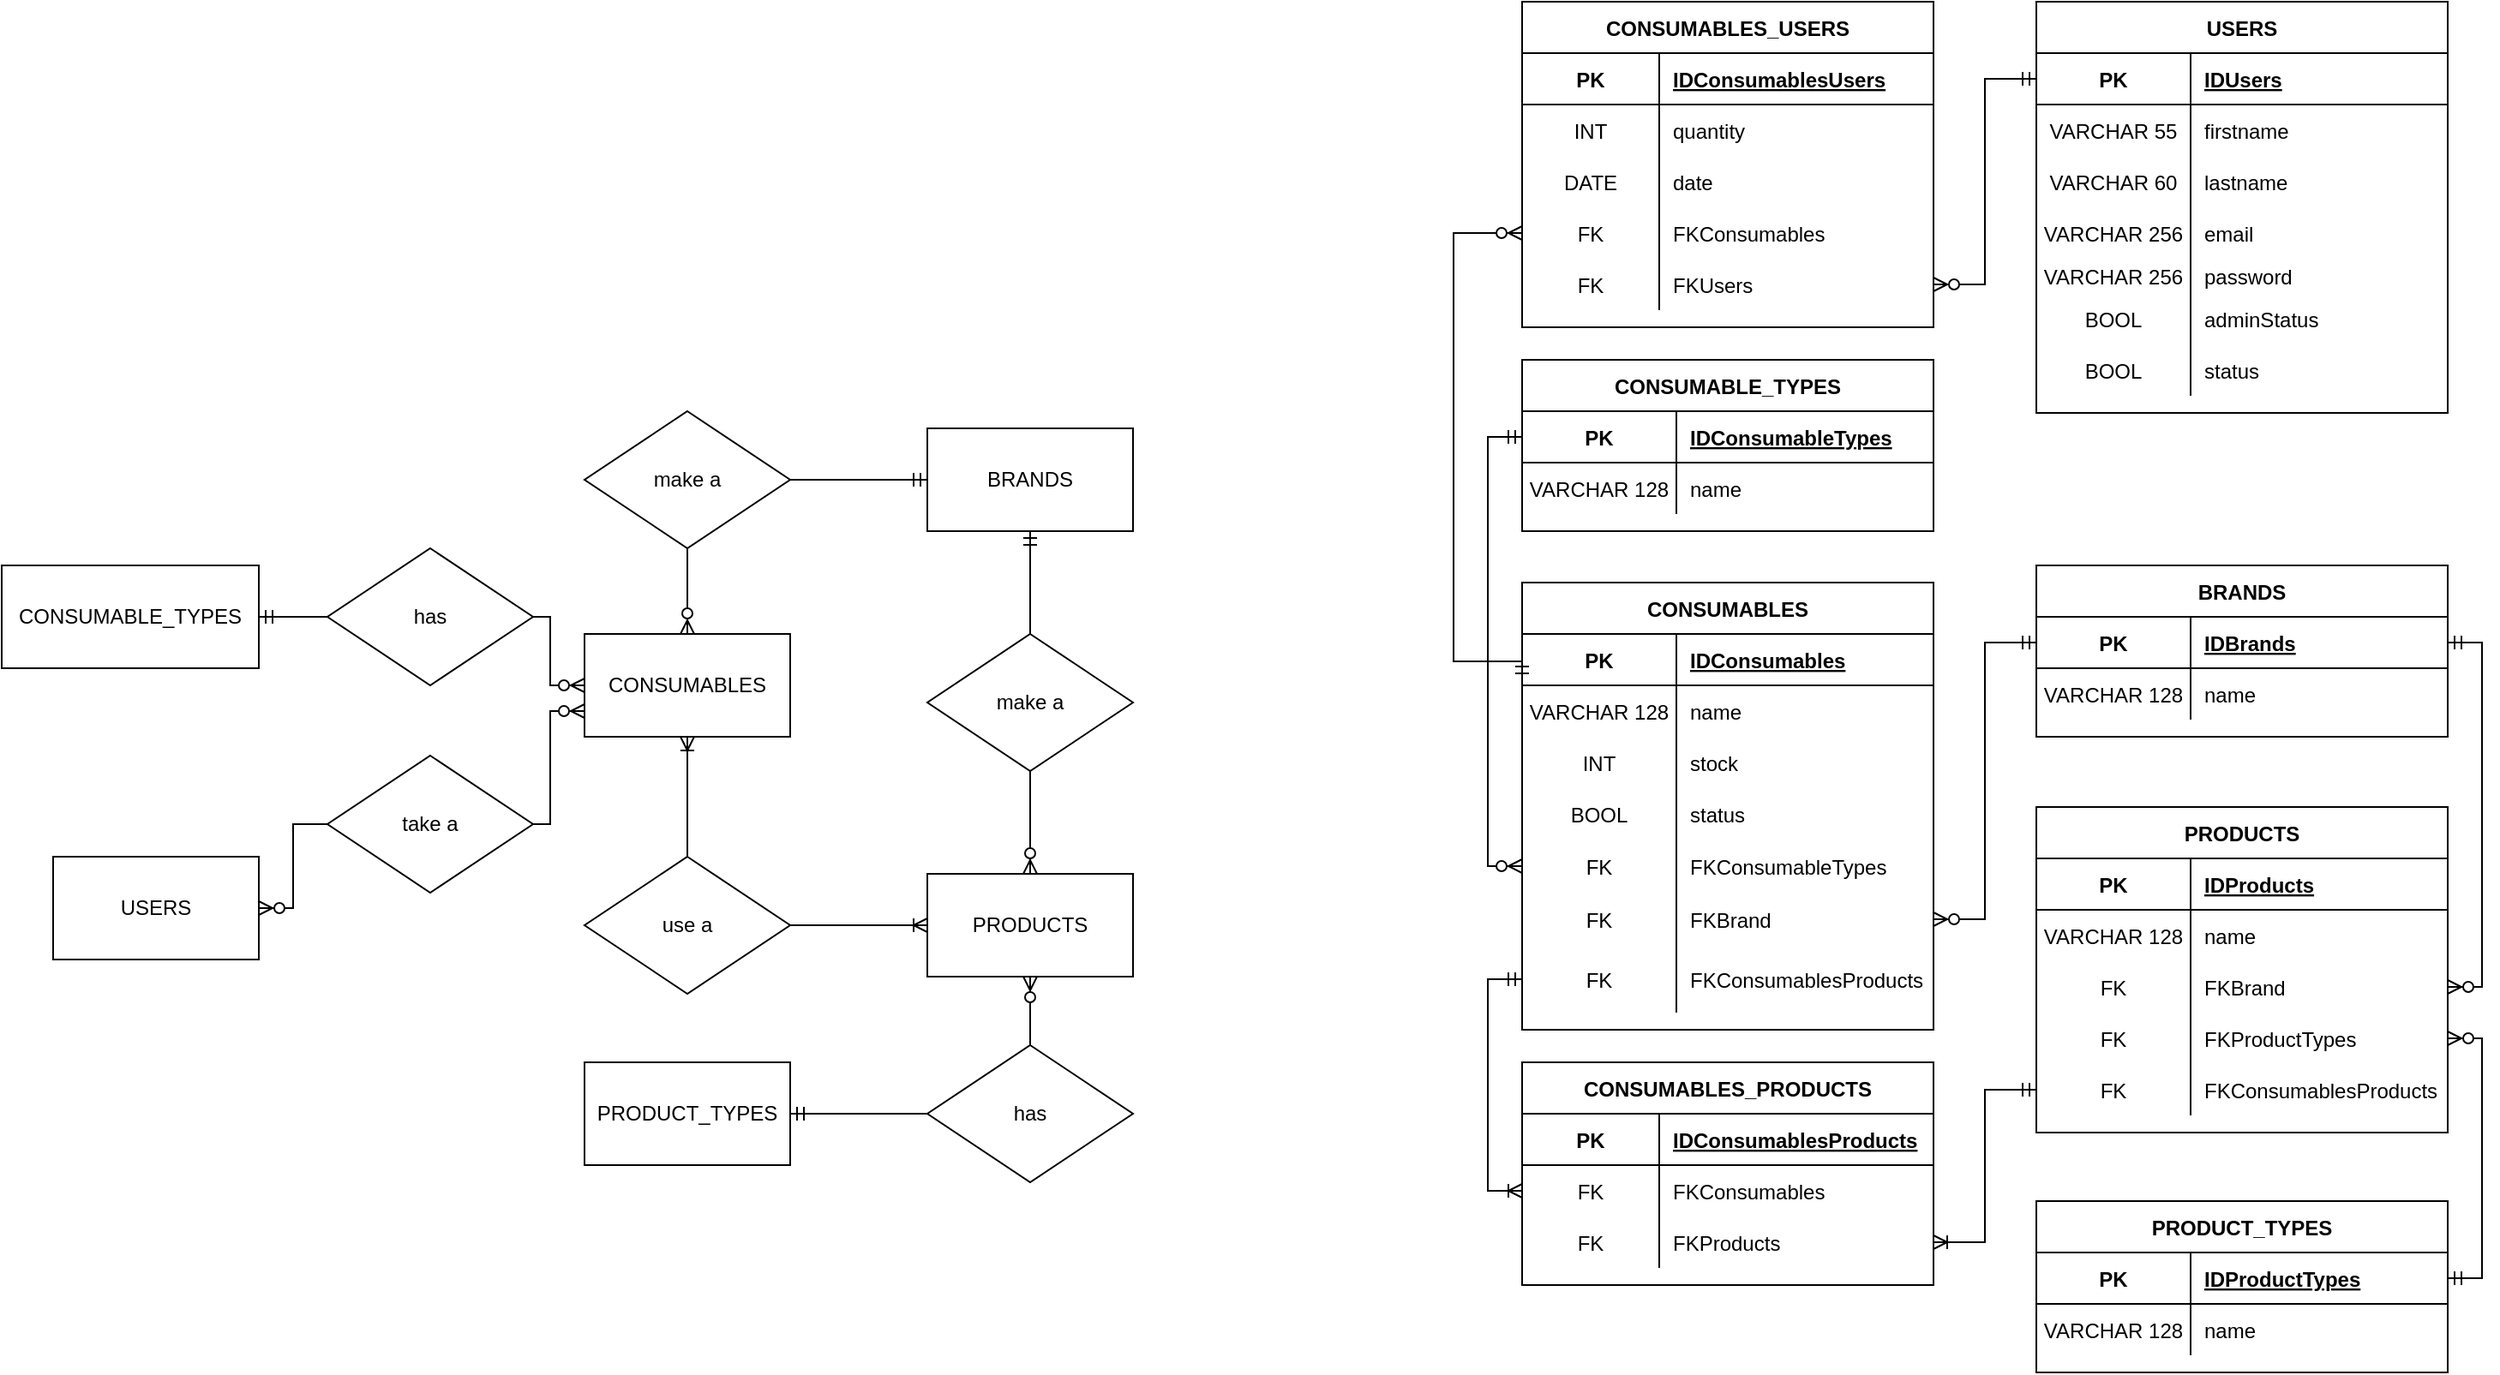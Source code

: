 <mxfile version="14.6.11"><diagram id="XI9zKNxXKHBLEwicPlAi" name="Page-1"><mxGraphModel dx="1422" dy="798" grid="1" gridSize="10" guides="1" tooltips="1" connect="1" arrows="1" fold="1" page="1" pageScale="1" pageWidth="827" pageHeight="1169" math="0" shadow="0"><root><mxCell id="0"/><mxCell id="1" parent="0"/><mxCell id="usEcQkN_uVX23WU6FetJ-2" style="edgeStyle=orthogonalEdgeStyle;rounded=0;orthogonalLoop=1;jettySize=auto;html=1;exitX=1;exitY=0.5;exitDx=0;exitDy=0;entryX=0;entryY=0.5;entryDx=0;entryDy=0;endArrow=none;endFill=0;startArrow=ERzeroToMany;startFill=1;" parent="1" source="Cq86EHnbmgTyQIxnOq8t-6" target="usEcQkN_uVX23WU6FetJ-1" edge="1"><mxGeometry relative="1" as="geometry"/></mxCell><mxCell id="Cq86EHnbmgTyQIxnOq8t-6" value="USERS" style="rounded=0;whiteSpace=wrap;html=1;" parent="1" vertex="1"><mxGeometry x="113" y="619" width="120" height="60" as="geometry"/></mxCell><mxCell id="Cq86EHnbmgTyQIxnOq8t-12" style="edgeStyle=orthogonalEdgeStyle;rounded=0;orthogonalLoop=1;jettySize=auto;html=1;exitX=0.5;exitY=1;exitDx=0;exitDy=0;entryX=0.5;entryY=0;entryDx=0;entryDy=0;endArrow=ERzeroToMany;endFill=1;startArrow=none;startFill=0;" parent="1" source="Cq86EHnbmgTyQIxnOq8t-7" target="Cq86EHnbmgTyQIxnOq8t-10" edge="1"><mxGeometry relative="1" as="geometry"/></mxCell><mxCell id="Cq86EHnbmgTyQIxnOq8t-7" value="make a" style="rhombus;whiteSpace=wrap;html=1;" parent="1" vertex="1"><mxGeometry x="623" y="489" width="120" height="80" as="geometry"/></mxCell><mxCell id="Cq86EHnbmgTyQIxnOq8t-17" style="edgeStyle=orthogonalEdgeStyle;rounded=0;orthogonalLoop=1;jettySize=auto;html=1;exitX=0.5;exitY=1;exitDx=0;exitDy=0;entryX=0.5;entryY=0;entryDx=0;entryDy=0;endArrow=none;endFill=0;startArrow=ERoneToMany;startFill=0;" parent="1" source="Cq86EHnbmgTyQIxnOq8t-8" target="Cq86EHnbmgTyQIxnOq8t-16" edge="1"><mxGeometry relative="1" as="geometry"/></mxCell><mxCell id="Cq86EHnbmgTyQIxnOq8t-75" style="edgeStyle=orthogonalEdgeStyle;rounded=0;orthogonalLoop=1;jettySize=auto;html=1;exitX=0;exitY=0.5;exitDx=0;exitDy=0;entryX=1;entryY=0.5;entryDx=0;entryDy=0;startArrow=ERzeroToMany;startFill=1;endArrow=none;endFill=0;" parent="1" source="Cq86EHnbmgTyQIxnOq8t-8" target="Cq86EHnbmgTyQIxnOq8t-74" edge="1"><mxGeometry relative="1" as="geometry"/></mxCell><mxCell id="Cq86EHnbmgTyQIxnOq8t-8" value="CONSUMABLES" style="rounded=0;whiteSpace=wrap;html=1;" parent="1" vertex="1"><mxGeometry x="423" y="489" width="120" height="60" as="geometry"/></mxCell><mxCell id="Cq86EHnbmgTyQIxnOq8t-11" style="edgeStyle=orthogonalEdgeStyle;rounded=0;orthogonalLoop=1;jettySize=auto;html=1;exitX=0.5;exitY=1;exitDx=0;exitDy=0;entryX=0.5;entryY=0;entryDx=0;entryDy=0;endArrow=none;endFill=0;startArrow=ERmandOne;startFill=0;" parent="1" source="Cq86EHnbmgTyQIxnOq8t-9" target="Cq86EHnbmgTyQIxnOq8t-7" edge="1"><mxGeometry relative="1" as="geometry"/></mxCell><mxCell id="Cq86EHnbmgTyQIxnOq8t-14" style="edgeStyle=orthogonalEdgeStyle;rounded=0;orthogonalLoop=1;jettySize=auto;html=1;exitX=0;exitY=0.5;exitDx=0;exitDy=0;entryX=1;entryY=0.5;entryDx=0;entryDy=0;endArrow=none;endFill=0;startArrow=ERmandOne;startFill=0;" parent="1" source="Cq86EHnbmgTyQIxnOq8t-9" target="Cq86EHnbmgTyQIxnOq8t-13" edge="1"><mxGeometry relative="1" as="geometry"/></mxCell><mxCell id="Cq86EHnbmgTyQIxnOq8t-9" value="BRANDS" style="rounded=0;whiteSpace=wrap;html=1;" parent="1" vertex="1"><mxGeometry x="623" y="369" width="120" height="60" as="geometry"/></mxCell><mxCell id="Cq86EHnbmgTyQIxnOq8t-80" style="edgeStyle=orthogonalEdgeStyle;rounded=0;orthogonalLoop=1;jettySize=auto;html=1;exitX=0.5;exitY=1;exitDx=0;exitDy=0;entryX=0.5;entryY=0;entryDx=0;entryDy=0;startArrow=ERzeroToMany;startFill=1;endArrow=none;endFill=0;" parent="1" source="Cq86EHnbmgTyQIxnOq8t-10" target="Cq86EHnbmgTyQIxnOq8t-78" edge="1"><mxGeometry relative="1" as="geometry"/></mxCell><mxCell id="Cq86EHnbmgTyQIxnOq8t-10" value="PRODUCTS" style="rounded=0;whiteSpace=wrap;html=1;" parent="1" vertex="1"><mxGeometry x="623" y="629" width="120" height="60" as="geometry"/></mxCell><mxCell id="Cq86EHnbmgTyQIxnOq8t-15" style="edgeStyle=orthogonalEdgeStyle;rounded=0;orthogonalLoop=1;jettySize=auto;html=1;exitX=0.5;exitY=1;exitDx=0;exitDy=0;entryX=0.5;entryY=0;entryDx=0;entryDy=0;endArrow=ERzeroToMany;endFill=1;startArrow=none;startFill=0;" parent="1" source="Cq86EHnbmgTyQIxnOq8t-13" target="Cq86EHnbmgTyQIxnOq8t-8" edge="1"><mxGeometry relative="1" as="geometry"/></mxCell><mxCell id="Cq86EHnbmgTyQIxnOq8t-13" value="make a" style="rhombus;whiteSpace=wrap;html=1;" parent="1" vertex="1"><mxGeometry x="423" y="359" width="120" height="80" as="geometry"/></mxCell><mxCell id="Cq86EHnbmgTyQIxnOq8t-18" style="edgeStyle=orthogonalEdgeStyle;rounded=0;orthogonalLoop=1;jettySize=auto;html=1;exitX=1;exitY=0.5;exitDx=0;exitDy=0;entryX=0;entryY=0.5;entryDx=0;entryDy=0;startArrow=none;startFill=0;endArrow=ERoneToMany;endFill=0;" parent="1" source="Cq86EHnbmgTyQIxnOq8t-16" target="Cq86EHnbmgTyQIxnOq8t-10" edge="1"><mxGeometry relative="1" as="geometry"/></mxCell><mxCell id="Cq86EHnbmgTyQIxnOq8t-16" value="use a" style="rhombus;whiteSpace=wrap;html=1;" parent="1" vertex="1"><mxGeometry x="423" y="619" width="120" height="80" as="geometry"/></mxCell><mxCell id="Cq86EHnbmgTyQIxnOq8t-19" value="USERS" style="shape=table;startSize=30;container=1;collapsible=1;childLayout=tableLayout;fixedRows=1;rowLines=0;fontStyle=1;align=center;resizeLast=1;" parent="1" vertex="1"><mxGeometry x="1270" y="120" width="240" height="240.0" as="geometry"><mxRectangle x="970" y="120" width="70" height="30" as="alternateBounds"/></mxGeometry></mxCell><mxCell id="Cq86EHnbmgTyQIxnOq8t-20" value="" style="shape=partialRectangle;collapsible=0;dropTarget=0;pointerEvents=0;fillColor=none;top=0;left=0;bottom=1;right=0;points=[[0,0.5],[1,0.5]];portConstraint=eastwest;" parent="Cq86EHnbmgTyQIxnOq8t-19" vertex="1"><mxGeometry y="30" width="240" height="30" as="geometry"/></mxCell><mxCell id="Cq86EHnbmgTyQIxnOq8t-21" value="PK" style="shape=partialRectangle;connectable=0;fillColor=none;top=0;left=0;bottom=0;right=0;fontStyle=1;overflow=hidden;" parent="Cq86EHnbmgTyQIxnOq8t-20" vertex="1"><mxGeometry width="90" height="30" as="geometry"/></mxCell><mxCell id="Cq86EHnbmgTyQIxnOq8t-22" value="IDUsers" style="shape=partialRectangle;connectable=0;fillColor=none;top=0;left=0;bottom=0;right=0;align=left;spacingLeft=6;fontStyle=5;overflow=hidden;" parent="Cq86EHnbmgTyQIxnOq8t-20" vertex="1"><mxGeometry x="90" width="150" height="30" as="geometry"/></mxCell><mxCell id="Cq86EHnbmgTyQIxnOq8t-23" value="" style="shape=partialRectangle;collapsible=0;dropTarget=0;pointerEvents=0;fillColor=none;top=0;left=0;bottom=0;right=0;points=[[0,0.5],[1,0.5]];portConstraint=eastwest;" parent="Cq86EHnbmgTyQIxnOq8t-19" vertex="1"><mxGeometry y="60" width="240" height="30" as="geometry"/></mxCell><mxCell id="Cq86EHnbmgTyQIxnOq8t-24" value="VARCHAR 55" style="shape=partialRectangle;connectable=0;fillColor=none;top=0;left=0;bottom=0;right=0;editable=1;overflow=hidden;" parent="Cq86EHnbmgTyQIxnOq8t-23" vertex="1"><mxGeometry width="90" height="30" as="geometry"/></mxCell><mxCell id="Cq86EHnbmgTyQIxnOq8t-25" value="firstname" style="shape=partialRectangle;connectable=0;fillColor=none;top=0;left=0;bottom=0;right=0;align=left;spacingLeft=6;overflow=hidden;" parent="Cq86EHnbmgTyQIxnOq8t-23" vertex="1"><mxGeometry x="90" width="150" height="30" as="geometry"/></mxCell><mxCell id="Cq86EHnbmgTyQIxnOq8t-26" value="" style="shape=partialRectangle;collapsible=0;dropTarget=0;pointerEvents=0;fillColor=none;top=0;left=0;bottom=0;right=0;points=[[0,0.5],[1,0.5]];portConstraint=eastwest;" parent="Cq86EHnbmgTyQIxnOq8t-19" vertex="1"><mxGeometry y="90" width="240" height="30" as="geometry"/></mxCell><mxCell id="Cq86EHnbmgTyQIxnOq8t-27" value="VARCHAR 60" style="shape=partialRectangle;connectable=0;fillColor=none;top=0;left=0;bottom=0;right=0;editable=1;overflow=hidden;" parent="Cq86EHnbmgTyQIxnOq8t-26" vertex="1"><mxGeometry width="90" height="30" as="geometry"/></mxCell><mxCell id="Cq86EHnbmgTyQIxnOq8t-28" value="lastname" style="shape=partialRectangle;connectable=0;fillColor=none;top=0;left=0;bottom=0;right=0;align=left;spacingLeft=6;overflow=hidden;" parent="Cq86EHnbmgTyQIxnOq8t-26" vertex="1"><mxGeometry x="90" width="150" height="30" as="geometry"/></mxCell><mxCell id="Cq86EHnbmgTyQIxnOq8t-29" value="" style="shape=partialRectangle;collapsible=0;dropTarget=0;pointerEvents=0;fillColor=none;top=0;left=0;bottom=0;right=0;points=[[0,0.5],[1,0.5]];portConstraint=eastwest;" parent="Cq86EHnbmgTyQIxnOq8t-19" vertex="1"><mxGeometry y="120" width="240" height="30" as="geometry"/></mxCell><mxCell id="Cq86EHnbmgTyQIxnOq8t-30" value="VARCHAR 256" style="shape=partialRectangle;connectable=0;fillColor=none;top=0;left=0;bottom=0;right=0;editable=1;overflow=hidden;" parent="Cq86EHnbmgTyQIxnOq8t-29" vertex="1"><mxGeometry width="90" height="30" as="geometry"/></mxCell><mxCell id="Cq86EHnbmgTyQIxnOq8t-31" value="email" style="shape=partialRectangle;connectable=0;fillColor=none;top=0;left=0;bottom=0;right=0;align=left;spacingLeft=6;overflow=hidden;" parent="Cq86EHnbmgTyQIxnOq8t-29" vertex="1"><mxGeometry x="90" width="150" height="30" as="geometry"/></mxCell><mxCell id="Cq86EHnbmgTyQIxnOq8t-42" style="shape=partialRectangle;collapsible=0;dropTarget=0;pointerEvents=0;fillColor=none;top=0;left=0;bottom=0;right=0;points=[[0,0.5],[1,0.5]];portConstraint=eastwest;" parent="Cq86EHnbmgTyQIxnOq8t-19" vertex="1"><mxGeometry y="150" width="240" height="20" as="geometry"/></mxCell><mxCell id="Cq86EHnbmgTyQIxnOq8t-43" value="VARCHAR 256" style="shape=partialRectangle;connectable=0;fillColor=none;top=0;left=0;bottom=0;right=0;editable=1;overflow=hidden;" parent="Cq86EHnbmgTyQIxnOq8t-42" vertex="1"><mxGeometry width="90" height="20" as="geometry"/></mxCell><mxCell id="Cq86EHnbmgTyQIxnOq8t-44" value="password" style="shape=partialRectangle;connectable=0;fillColor=none;top=0;left=0;bottom=0;right=0;align=left;spacingLeft=6;overflow=hidden;" parent="Cq86EHnbmgTyQIxnOq8t-42" vertex="1"><mxGeometry x="90" width="150" height="20" as="geometry"/></mxCell><mxCell id="Cq86EHnbmgTyQIxnOq8t-48" style="shape=partialRectangle;collapsible=0;dropTarget=0;pointerEvents=0;fillColor=none;top=0;left=0;bottom=0;right=0;points=[[0,0.5],[1,0.5]];portConstraint=eastwest;" parent="Cq86EHnbmgTyQIxnOq8t-19" vertex="1"><mxGeometry y="170" width="240" height="30" as="geometry"/></mxCell><mxCell id="Cq86EHnbmgTyQIxnOq8t-49" value="BOOL" style="shape=partialRectangle;connectable=0;fillColor=none;top=0;left=0;bottom=0;right=0;editable=1;overflow=hidden;" parent="Cq86EHnbmgTyQIxnOq8t-48" vertex="1"><mxGeometry width="90" height="30" as="geometry"/></mxCell><mxCell id="Cq86EHnbmgTyQIxnOq8t-50" value="adminStatus" style="shape=partialRectangle;connectable=0;fillColor=none;top=0;left=0;bottom=0;right=0;align=left;spacingLeft=6;overflow=hidden;" parent="Cq86EHnbmgTyQIxnOq8t-48" vertex="1"><mxGeometry x="90" width="150" height="30" as="geometry"/></mxCell><mxCell id="Cq86EHnbmgTyQIxnOq8t-45" style="shape=partialRectangle;collapsible=0;dropTarget=0;pointerEvents=0;fillColor=none;top=0;left=0;bottom=0;right=0;points=[[0,0.5],[1,0.5]];portConstraint=eastwest;" parent="Cq86EHnbmgTyQIxnOq8t-19" vertex="1"><mxGeometry y="200" width="240" height="30" as="geometry"/></mxCell><mxCell id="Cq86EHnbmgTyQIxnOq8t-46" value="BOOL" style="shape=partialRectangle;connectable=0;fillColor=none;top=0;left=0;bottom=0;right=0;editable=1;overflow=hidden;" parent="Cq86EHnbmgTyQIxnOq8t-45" vertex="1"><mxGeometry width="90" height="30" as="geometry"/></mxCell><mxCell id="Cq86EHnbmgTyQIxnOq8t-47" value="status" style="shape=partialRectangle;connectable=0;fillColor=none;top=0;left=0;bottom=0;right=0;align=left;spacingLeft=6;overflow=hidden;" parent="Cq86EHnbmgTyQIxnOq8t-45" vertex="1"><mxGeometry x="90" width="150" height="30" as="geometry"/></mxCell><mxCell id="Cq86EHnbmgTyQIxnOq8t-51" value="CONSUMABLES" style="shape=table;startSize=30;container=1;collapsible=1;childLayout=tableLayout;fixedRows=1;rowLines=0;fontStyle=1;align=center;resizeLast=1;" parent="1" vertex="1"><mxGeometry x="970" y="459" width="240" height="261" as="geometry"><mxRectangle x="970" y="120" width="70" height="30" as="alternateBounds"/></mxGeometry></mxCell><mxCell id="Cq86EHnbmgTyQIxnOq8t-52" value="" style="shape=partialRectangle;collapsible=0;dropTarget=0;pointerEvents=0;fillColor=none;top=0;left=0;bottom=1;right=0;points=[[0,0.5],[1,0.5]];portConstraint=eastwest;" parent="Cq86EHnbmgTyQIxnOq8t-51" vertex="1"><mxGeometry y="30" width="240" height="30" as="geometry"/></mxCell><mxCell id="Cq86EHnbmgTyQIxnOq8t-53" value="PK" style="shape=partialRectangle;connectable=0;fillColor=none;top=0;left=0;bottom=0;right=0;fontStyle=1;overflow=hidden;" parent="Cq86EHnbmgTyQIxnOq8t-52" vertex="1"><mxGeometry width="90" height="30" as="geometry"/></mxCell><mxCell id="Cq86EHnbmgTyQIxnOq8t-54" value="IDConsumables" style="shape=partialRectangle;connectable=0;fillColor=none;top=0;left=0;bottom=0;right=0;align=left;spacingLeft=6;fontStyle=5;overflow=hidden;" parent="Cq86EHnbmgTyQIxnOq8t-52" vertex="1"><mxGeometry x="90" width="150" height="30" as="geometry"/></mxCell><mxCell id="Cq86EHnbmgTyQIxnOq8t-55" value="" style="shape=partialRectangle;collapsible=0;dropTarget=0;pointerEvents=0;fillColor=none;top=0;left=0;bottom=0;right=0;points=[[0,0.5],[1,0.5]];portConstraint=eastwest;" parent="Cq86EHnbmgTyQIxnOq8t-51" vertex="1"><mxGeometry y="60" width="240" height="30" as="geometry"/></mxCell><mxCell id="Cq86EHnbmgTyQIxnOq8t-56" value="VARCHAR 128" style="shape=partialRectangle;connectable=0;fillColor=none;top=0;left=0;bottom=0;right=0;editable=1;overflow=hidden;" parent="Cq86EHnbmgTyQIxnOq8t-55" vertex="1"><mxGeometry width="90" height="30" as="geometry"/></mxCell><mxCell id="Cq86EHnbmgTyQIxnOq8t-57" value="name" style="shape=partialRectangle;connectable=0;fillColor=none;top=0;left=0;bottom=0;right=0;align=left;spacingLeft=6;overflow=hidden;" parent="Cq86EHnbmgTyQIxnOq8t-55" vertex="1"><mxGeometry x="90" width="150" height="30" as="geometry"/></mxCell><mxCell id="Cq86EHnbmgTyQIxnOq8t-58" value="" style="shape=partialRectangle;collapsible=0;dropTarget=0;pointerEvents=0;fillColor=none;top=0;left=0;bottom=0;right=0;points=[[0,0.5],[1,0.5]];portConstraint=eastwest;" parent="Cq86EHnbmgTyQIxnOq8t-51" vertex="1"><mxGeometry y="90" width="240" height="30" as="geometry"/></mxCell><mxCell id="Cq86EHnbmgTyQIxnOq8t-59" value="INT" style="shape=partialRectangle;connectable=0;fillColor=none;top=0;left=0;bottom=0;right=0;editable=1;overflow=hidden;" parent="Cq86EHnbmgTyQIxnOq8t-58" vertex="1"><mxGeometry width="90" height="30" as="geometry"/></mxCell><mxCell id="Cq86EHnbmgTyQIxnOq8t-60" value="stock" style="shape=partialRectangle;connectable=0;fillColor=none;top=0;left=0;bottom=0;right=0;align=left;spacingLeft=6;overflow=hidden;" parent="Cq86EHnbmgTyQIxnOq8t-58" vertex="1"><mxGeometry x="90" width="150" height="30" as="geometry"/></mxCell><mxCell id="usEcQkN_uVX23WU6FetJ-28" style="shape=partialRectangle;collapsible=0;dropTarget=0;pointerEvents=0;fillColor=none;top=0;left=0;bottom=0;right=0;points=[[0,0.5],[1,0.5]];portConstraint=eastwest;" parent="Cq86EHnbmgTyQIxnOq8t-51" vertex="1"><mxGeometry y="120" width="240" height="30" as="geometry"/></mxCell><mxCell id="usEcQkN_uVX23WU6FetJ-29" value="BOOL" style="shape=partialRectangle;connectable=0;fillColor=none;top=0;left=0;bottom=0;right=0;editable=1;overflow=hidden;" parent="usEcQkN_uVX23WU6FetJ-28" vertex="1"><mxGeometry width="90" height="30" as="geometry"/></mxCell><mxCell id="usEcQkN_uVX23WU6FetJ-30" value="status" style="shape=partialRectangle;connectable=0;fillColor=none;top=0;left=0;bottom=0;right=0;align=left;spacingLeft=6;overflow=hidden;" parent="usEcQkN_uVX23WU6FetJ-28" vertex="1"><mxGeometry x="90" width="150" height="30" as="geometry"/></mxCell><mxCell id="Cq86EHnbmgTyQIxnOq8t-61" value="" style="shape=partialRectangle;collapsible=0;dropTarget=0;pointerEvents=0;fillColor=none;top=0;left=0;bottom=0;right=0;points=[[0,0.5],[1,0.5]];portConstraint=eastwest;" parent="Cq86EHnbmgTyQIxnOq8t-51" vertex="1"><mxGeometry y="150" width="240" height="31" as="geometry"/></mxCell><mxCell id="Cq86EHnbmgTyQIxnOq8t-62" value="FK" style="shape=partialRectangle;connectable=0;fillColor=none;top=0;left=0;bottom=0;right=0;editable=1;overflow=hidden;" parent="Cq86EHnbmgTyQIxnOq8t-61" vertex="1"><mxGeometry width="90" height="31" as="geometry"/></mxCell><mxCell id="Cq86EHnbmgTyQIxnOq8t-63" value="FKConsumableTypes" style="shape=partialRectangle;connectable=0;fillColor=none;top=0;left=0;bottom=0;right=0;align=left;spacingLeft=6;overflow=hidden;" parent="Cq86EHnbmgTyQIxnOq8t-61" vertex="1"><mxGeometry x="90" width="150" height="31" as="geometry"/></mxCell><mxCell id="Cq86EHnbmgTyQIxnOq8t-64" style="shape=partialRectangle;collapsible=0;dropTarget=0;pointerEvents=0;fillColor=none;top=0;left=0;bottom=0;right=0;points=[[0,0.5],[1,0.5]];portConstraint=eastwest;" parent="Cq86EHnbmgTyQIxnOq8t-51" vertex="1"><mxGeometry y="181" width="240" height="31" as="geometry"/></mxCell><mxCell id="Cq86EHnbmgTyQIxnOq8t-65" value="FK" style="shape=partialRectangle;connectable=0;fillColor=none;top=0;left=0;bottom=0;right=0;editable=1;overflow=hidden;" parent="Cq86EHnbmgTyQIxnOq8t-64" vertex="1"><mxGeometry width="90" height="31" as="geometry"/></mxCell><mxCell id="Cq86EHnbmgTyQIxnOq8t-66" value="FKBrand" style="shape=partialRectangle;connectable=0;fillColor=none;top=0;left=0;bottom=0;right=0;align=left;spacingLeft=6;overflow=hidden;" parent="Cq86EHnbmgTyQIxnOq8t-64" vertex="1"><mxGeometry x="90" width="150" height="31" as="geometry"/></mxCell><mxCell id="Cq86EHnbmgTyQIxnOq8t-67" style="shape=partialRectangle;collapsible=0;dropTarget=0;pointerEvents=0;fillColor=none;top=0;left=0;bottom=0;right=0;points=[[0,0.5],[1,0.5]];portConstraint=eastwest;" parent="Cq86EHnbmgTyQIxnOq8t-51" vertex="1"><mxGeometry y="212" width="240" height="39" as="geometry"/></mxCell><mxCell id="Cq86EHnbmgTyQIxnOq8t-68" value="FK" style="shape=partialRectangle;connectable=0;fillColor=none;top=0;left=0;bottom=0;right=0;editable=1;overflow=hidden;" parent="Cq86EHnbmgTyQIxnOq8t-67" vertex="1"><mxGeometry width="90" height="39" as="geometry"/></mxCell><mxCell id="Cq86EHnbmgTyQIxnOq8t-69" value="FKConsumablesProducts" style="shape=partialRectangle;connectable=0;fillColor=none;top=0;left=0;bottom=0;right=0;align=left;spacingLeft=6;overflow=hidden;" parent="Cq86EHnbmgTyQIxnOq8t-67" vertex="1"><mxGeometry x="90" width="150" height="39" as="geometry"/></mxCell><mxCell id="Cq86EHnbmgTyQIxnOq8t-73" value="CONSUMABLE_TYPES" style="rounded=0;whiteSpace=wrap;html=1;" parent="1" vertex="1"><mxGeometry x="83" y="449" width="150" height="60" as="geometry"/></mxCell><mxCell id="Cq86EHnbmgTyQIxnOq8t-76" style="edgeStyle=orthogonalEdgeStyle;rounded=0;orthogonalLoop=1;jettySize=auto;html=1;exitX=0;exitY=0.5;exitDx=0;exitDy=0;entryX=1;entryY=0.5;entryDx=0;entryDy=0;startArrow=none;startFill=0;endArrow=ERmandOne;endFill=0;" parent="1" source="Cq86EHnbmgTyQIxnOq8t-74" target="Cq86EHnbmgTyQIxnOq8t-73" edge="1"><mxGeometry relative="1" as="geometry"/></mxCell><mxCell id="Cq86EHnbmgTyQIxnOq8t-74" value="has" style="rhombus;whiteSpace=wrap;html=1;" parent="1" vertex="1"><mxGeometry x="273" y="439" width="120" height="80" as="geometry"/></mxCell><mxCell id="Cq86EHnbmgTyQIxnOq8t-79" style="edgeStyle=orthogonalEdgeStyle;rounded=0;orthogonalLoop=1;jettySize=auto;html=1;exitX=1;exitY=0.5;exitDx=0;exitDy=0;entryX=0;entryY=0.5;entryDx=0;entryDy=0;startArrow=ERmandOne;startFill=0;endArrow=none;endFill=0;" parent="1" source="Cq86EHnbmgTyQIxnOq8t-77" target="Cq86EHnbmgTyQIxnOq8t-78" edge="1"><mxGeometry relative="1" as="geometry"/></mxCell><mxCell id="Cq86EHnbmgTyQIxnOq8t-77" value="PRODUCT_TYPES" style="rounded=0;whiteSpace=wrap;html=1;" parent="1" vertex="1"><mxGeometry x="423" y="739" width="120" height="60" as="geometry"/></mxCell><mxCell id="Cq86EHnbmgTyQIxnOq8t-78" value="has" style="rhombus;whiteSpace=wrap;html=1;" parent="1" vertex="1"><mxGeometry x="623" y="729" width="120" height="80" as="geometry"/></mxCell><mxCell id="Cq86EHnbmgTyQIxnOq8t-81" value="CONSUMABLE_TYPES" style="shape=table;startSize=30;container=1;collapsible=1;childLayout=tableLayout;fixedRows=1;rowLines=0;fontStyle=1;align=center;resizeLast=1;" parent="1" vertex="1"><mxGeometry x="970" y="329" width="240" height="100" as="geometry"><mxRectangle x="970" y="120" width="70" height="30" as="alternateBounds"/></mxGeometry></mxCell><mxCell id="Cq86EHnbmgTyQIxnOq8t-82" value="" style="shape=partialRectangle;collapsible=0;dropTarget=0;pointerEvents=0;fillColor=none;top=0;left=0;bottom=1;right=0;points=[[0,0.5],[1,0.5]];portConstraint=eastwest;" parent="Cq86EHnbmgTyQIxnOq8t-81" vertex="1"><mxGeometry y="30" width="240" height="30" as="geometry"/></mxCell><mxCell id="Cq86EHnbmgTyQIxnOq8t-83" value="PK" style="shape=partialRectangle;connectable=0;fillColor=none;top=0;left=0;bottom=0;right=0;fontStyle=1;overflow=hidden;" parent="Cq86EHnbmgTyQIxnOq8t-82" vertex="1"><mxGeometry width="90" height="30" as="geometry"/></mxCell><mxCell id="Cq86EHnbmgTyQIxnOq8t-84" value="IDConsumableTypes" style="shape=partialRectangle;connectable=0;fillColor=none;top=0;left=0;bottom=0;right=0;align=left;spacingLeft=6;fontStyle=5;overflow=hidden;" parent="Cq86EHnbmgTyQIxnOq8t-82" vertex="1"><mxGeometry x="90" width="150" height="30" as="geometry"/></mxCell><mxCell id="Cq86EHnbmgTyQIxnOq8t-85" value="" style="shape=partialRectangle;collapsible=0;dropTarget=0;pointerEvents=0;fillColor=none;top=0;left=0;bottom=0;right=0;points=[[0,0.5],[1,0.5]];portConstraint=eastwest;" parent="Cq86EHnbmgTyQIxnOq8t-81" vertex="1"><mxGeometry y="60" width="240" height="30" as="geometry"/></mxCell><mxCell id="Cq86EHnbmgTyQIxnOq8t-86" value="VARCHAR 128" style="shape=partialRectangle;connectable=0;fillColor=none;top=0;left=0;bottom=0;right=0;editable=1;overflow=hidden;" parent="Cq86EHnbmgTyQIxnOq8t-85" vertex="1"><mxGeometry width="90" height="30" as="geometry"/></mxCell><mxCell id="Cq86EHnbmgTyQIxnOq8t-87" value="name" style="shape=partialRectangle;connectable=0;fillColor=none;top=0;left=0;bottom=0;right=0;align=left;spacingLeft=6;overflow=hidden;" parent="Cq86EHnbmgTyQIxnOq8t-85" vertex="1"><mxGeometry x="90" width="150" height="30" as="geometry"/></mxCell><mxCell id="Cq86EHnbmgTyQIxnOq8t-100" value="PRODUCTS" style="shape=table;startSize=30;container=1;collapsible=1;childLayout=tableLayout;fixedRows=1;rowLines=0;fontStyle=1;align=center;resizeLast=1;" parent="1" vertex="1"><mxGeometry x="1270" y="590" width="240" height="190" as="geometry"><mxRectangle x="970" y="120" width="70" height="30" as="alternateBounds"/></mxGeometry></mxCell><mxCell id="Cq86EHnbmgTyQIxnOq8t-101" value="" style="shape=partialRectangle;collapsible=0;dropTarget=0;pointerEvents=0;fillColor=none;top=0;left=0;bottom=1;right=0;points=[[0,0.5],[1,0.5]];portConstraint=eastwest;" parent="Cq86EHnbmgTyQIxnOq8t-100" vertex="1"><mxGeometry y="30" width="240" height="30" as="geometry"/></mxCell><mxCell id="Cq86EHnbmgTyQIxnOq8t-102" value="PK" style="shape=partialRectangle;connectable=0;fillColor=none;top=0;left=0;bottom=0;right=0;fontStyle=1;overflow=hidden;" parent="Cq86EHnbmgTyQIxnOq8t-101" vertex="1"><mxGeometry width="90" height="30" as="geometry"/></mxCell><mxCell id="Cq86EHnbmgTyQIxnOq8t-103" value="IDProducts" style="shape=partialRectangle;connectable=0;fillColor=none;top=0;left=0;bottom=0;right=0;align=left;spacingLeft=6;fontStyle=5;overflow=hidden;" parent="Cq86EHnbmgTyQIxnOq8t-101" vertex="1"><mxGeometry x="90" width="150" height="30" as="geometry"/></mxCell><mxCell id="Cq86EHnbmgTyQIxnOq8t-104" value="" style="shape=partialRectangle;collapsible=0;dropTarget=0;pointerEvents=0;fillColor=none;top=0;left=0;bottom=0;right=0;points=[[0,0.5],[1,0.5]];portConstraint=eastwest;" parent="Cq86EHnbmgTyQIxnOq8t-100" vertex="1"><mxGeometry y="60" width="240" height="30" as="geometry"/></mxCell><mxCell id="Cq86EHnbmgTyQIxnOq8t-105" value="VARCHAR 128" style="shape=partialRectangle;connectable=0;fillColor=none;top=0;left=0;bottom=0;right=0;editable=1;overflow=hidden;" parent="Cq86EHnbmgTyQIxnOq8t-104" vertex="1"><mxGeometry width="90" height="30" as="geometry"/></mxCell><mxCell id="Cq86EHnbmgTyQIxnOq8t-106" value="name" style="shape=partialRectangle;connectable=0;fillColor=none;top=0;left=0;bottom=0;right=0;align=left;spacingLeft=6;overflow=hidden;" parent="Cq86EHnbmgTyQIxnOq8t-104" vertex="1"><mxGeometry x="90" width="150" height="30" as="geometry"/></mxCell><mxCell id="Cq86EHnbmgTyQIxnOq8t-160" style="shape=partialRectangle;collapsible=0;dropTarget=0;pointerEvents=0;fillColor=none;top=0;left=0;bottom=0;right=0;points=[[0,0.5],[1,0.5]];portConstraint=eastwest;" parent="Cq86EHnbmgTyQIxnOq8t-100" vertex="1"><mxGeometry y="90" width="240" height="30" as="geometry"/></mxCell><mxCell id="Cq86EHnbmgTyQIxnOq8t-161" value="FK" style="shape=partialRectangle;connectable=0;fillColor=none;top=0;left=0;bottom=0;right=0;editable=1;overflow=hidden;" parent="Cq86EHnbmgTyQIxnOq8t-160" vertex="1"><mxGeometry width="90" height="30" as="geometry"/></mxCell><mxCell id="Cq86EHnbmgTyQIxnOq8t-162" value="FKBrand" style="shape=partialRectangle;connectable=0;fillColor=none;top=0;left=0;bottom=0;right=0;align=left;spacingLeft=6;overflow=hidden;" parent="Cq86EHnbmgTyQIxnOq8t-160" vertex="1"><mxGeometry x="90" width="150" height="30" as="geometry"/></mxCell><mxCell id="Cq86EHnbmgTyQIxnOq8t-107" value="" style="shape=partialRectangle;collapsible=0;dropTarget=0;pointerEvents=0;fillColor=none;top=0;left=0;bottom=0;right=0;points=[[0,0.5],[1,0.5]];portConstraint=eastwest;" parent="Cq86EHnbmgTyQIxnOq8t-100" vertex="1"><mxGeometry y="120" width="240" height="30" as="geometry"/></mxCell><mxCell id="Cq86EHnbmgTyQIxnOq8t-108" value="FK" style="shape=partialRectangle;connectable=0;fillColor=none;top=0;left=0;bottom=0;right=0;editable=1;overflow=hidden;" parent="Cq86EHnbmgTyQIxnOq8t-107" vertex="1"><mxGeometry width="90" height="30" as="geometry"/></mxCell><mxCell id="Cq86EHnbmgTyQIxnOq8t-109" value="FKProductTypes" style="shape=partialRectangle;connectable=0;fillColor=none;top=0;left=0;bottom=0;right=0;align=left;spacingLeft=6;overflow=hidden;" parent="Cq86EHnbmgTyQIxnOq8t-107" vertex="1"><mxGeometry x="90" width="150" height="30" as="geometry"/></mxCell><mxCell id="Cq86EHnbmgTyQIxnOq8t-110" value="" style="shape=partialRectangle;collapsible=0;dropTarget=0;pointerEvents=0;fillColor=none;top=0;left=0;bottom=0;right=0;points=[[0,0.5],[1,0.5]];portConstraint=eastwest;" parent="Cq86EHnbmgTyQIxnOq8t-100" vertex="1"><mxGeometry y="150" width="240" height="30" as="geometry"/></mxCell><mxCell id="Cq86EHnbmgTyQIxnOq8t-111" value="FK" style="shape=partialRectangle;connectable=0;fillColor=none;top=0;left=0;bottom=0;right=0;editable=1;overflow=hidden;" parent="Cq86EHnbmgTyQIxnOq8t-110" vertex="1"><mxGeometry width="90" height="30" as="geometry"/></mxCell><mxCell id="Cq86EHnbmgTyQIxnOq8t-112" value="FKConsumablesProducts" style="shape=partialRectangle;connectable=0;fillColor=none;top=0;left=0;bottom=0;right=0;align=left;spacingLeft=6;overflow=hidden;" parent="Cq86EHnbmgTyQIxnOq8t-110" vertex="1"><mxGeometry x="90" width="150" height="30" as="geometry"/></mxCell><mxCell id="Cq86EHnbmgTyQIxnOq8t-119" value="PRODUCT_TYPES" style="shape=table;startSize=30;container=1;collapsible=1;childLayout=tableLayout;fixedRows=1;rowLines=0;fontStyle=1;align=center;resizeLast=1;" parent="1" vertex="1"><mxGeometry x="1270" y="820" width="240" height="100" as="geometry"><mxRectangle x="970" y="120" width="70" height="30" as="alternateBounds"/></mxGeometry></mxCell><mxCell id="Cq86EHnbmgTyQIxnOq8t-120" value="" style="shape=partialRectangle;collapsible=0;dropTarget=0;pointerEvents=0;fillColor=none;top=0;left=0;bottom=1;right=0;points=[[0,0.5],[1,0.5]];portConstraint=eastwest;" parent="Cq86EHnbmgTyQIxnOq8t-119" vertex="1"><mxGeometry y="30" width="240" height="30" as="geometry"/></mxCell><mxCell id="Cq86EHnbmgTyQIxnOq8t-121" value="PK" style="shape=partialRectangle;connectable=0;fillColor=none;top=0;left=0;bottom=0;right=0;fontStyle=1;overflow=hidden;" parent="Cq86EHnbmgTyQIxnOq8t-120" vertex="1"><mxGeometry width="90" height="30" as="geometry"/></mxCell><mxCell id="Cq86EHnbmgTyQIxnOq8t-122" value="IDProductTypes" style="shape=partialRectangle;connectable=0;fillColor=none;top=0;left=0;bottom=0;right=0;align=left;spacingLeft=6;fontStyle=5;overflow=hidden;" parent="Cq86EHnbmgTyQIxnOq8t-120" vertex="1"><mxGeometry x="90" width="150" height="30" as="geometry"/></mxCell><mxCell id="Cq86EHnbmgTyQIxnOq8t-123" value="" style="shape=partialRectangle;collapsible=0;dropTarget=0;pointerEvents=0;fillColor=none;top=0;left=0;bottom=0;right=0;points=[[0,0.5],[1,0.5]];portConstraint=eastwest;" parent="Cq86EHnbmgTyQIxnOq8t-119" vertex="1"><mxGeometry y="60" width="240" height="30" as="geometry"/></mxCell><mxCell id="Cq86EHnbmgTyQIxnOq8t-124" value="VARCHAR 128" style="shape=partialRectangle;connectable=0;fillColor=none;top=0;left=0;bottom=0;right=0;editable=1;overflow=hidden;" parent="Cq86EHnbmgTyQIxnOq8t-123" vertex="1"><mxGeometry width="90" height="30" as="geometry"/></mxCell><mxCell id="Cq86EHnbmgTyQIxnOq8t-125" value="name" style="shape=partialRectangle;connectable=0;fillColor=none;top=0;left=0;bottom=0;right=0;align=left;spacingLeft=6;overflow=hidden;" parent="Cq86EHnbmgTyQIxnOq8t-123" vertex="1"><mxGeometry x="90" width="150" height="30" as="geometry"/></mxCell><mxCell id="Cq86EHnbmgTyQIxnOq8t-126" value="CONSUMABLES_PRODUCTS" style="shape=table;startSize=30;container=1;collapsible=1;childLayout=tableLayout;fixedRows=1;rowLines=0;fontStyle=1;align=center;resizeLast=1;" parent="1" vertex="1"><mxGeometry x="970" y="739" width="240" height="130" as="geometry"><mxRectangle x="970" y="120" width="70" height="30" as="alternateBounds"/></mxGeometry></mxCell><mxCell id="Cq86EHnbmgTyQIxnOq8t-127" value="" style="shape=partialRectangle;collapsible=0;dropTarget=0;pointerEvents=0;fillColor=none;top=0;left=0;bottom=1;right=0;points=[[0,0.5],[1,0.5]];portConstraint=eastwest;" parent="Cq86EHnbmgTyQIxnOq8t-126" vertex="1"><mxGeometry y="30" width="240" height="30" as="geometry"/></mxCell><mxCell id="Cq86EHnbmgTyQIxnOq8t-128" value="PK" style="shape=partialRectangle;connectable=0;fillColor=none;top=0;left=0;bottom=0;right=0;fontStyle=1;overflow=hidden;" parent="Cq86EHnbmgTyQIxnOq8t-127" vertex="1"><mxGeometry width="80" height="30" as="geometry"/></mxCell><mxCell id="Cq86EHnbmgTyQIxnOq8t-129" value="IDConsumablesProducts" style="shape=partialRectangle;connectable=0;fillColor=none;top=0;left=0;bottom=0;right=0;align=left;spacingLeft=6;fontStyle=5;overflow=hidden;" parent="Cq86EHnbmgTyQIxnOq8t-127" vertex="1"><mxGeometry x="80" width="160" height="30" as="geometry"/></mxCell><mxCell id="Cq86EHnbmgTyQIxnOq8t-130" value="" style="shape=partialRectangle;collapsible=0;dropTarget=0;pointerEvents=0;fillColor=none;top=0;left=0;bottom=0;right=0;points=[[0,0.5],[1,0.5]];portConstraint=eastwest;" parent="Cq86EHnbmgTyQIxnOq8t-126" vertex="1"><mxGeometry y="60" width="240" height="30" as="geometry"/></mxCell><mxCell id="Cq86EHnbmgTyQIxnOq8t-131" value="FK" style="shape=partialRectangle;connectable=0;fillColor=none;top=0;left=0;bottom=0;right=0;editable=1;overflow=hidden;" parent="Cq86EHnbmgTyQIxnOq8t-130" vertex="1"><mxGeometry width="80" height="30" as="geometry"/></mxCell><mxCell id="Cq86EHnbmgTyQIxnOq8t-132" value="FKConsumables" style="shape=partialRectangle;connectable=0;fillColor=none;top=0;left=0;bottom=0;right=0;align=left;spacingLeft=6;overflow=hidden;" parent="Cq86EHnbmgTyQIxnOq8t-130" vertex="1"><mxGeometry x="80" width="160" height="30" as="geometry"/></mxCell><mxCell id="Cq86EHnbmgTyQIxnOq8t-133" value="" style="shape=partialRectangle;collapsible=0;dropTarget=0;pointerEvents=0;fillColor=none;top=0;left=0;bottom=0;right=0;points=[[0,0.5],[1,0.5]];portConstraint=eastwest;" parent="Cq86EHnbmgTyQIxnOq8t-126" vertex="1"><mxGeometry y="90" width="240" height="30" as="geometry"/></mxCell><mxCell id="Cq86EHnbmgTyQIxnOq8t-134" value="FK" style="shape=partialRectangle;connectable=0;fillColor=none;top=0;left=0;bottom=0;right=0;editable=1;overflow=hidden;" parent="Cq86EHnbmgTyQIxnOq8t-133" vertex="1"><mxGeometry width="80" height="30" as="geometry"/></mxCell><mxCell id="Cq86EHnbmgTyQIxnOq8t-135" value="FKProducts" style="shape=partialRectangle;connectable=0;fillColor=none;top=0;left=0;bottom=0;right=0;align=left;spacingLeft=6;overflow=hidden;" parent="Cq86EHnbmgTyQIxnOq8t-133" vertex="1"><mxGeometry x="80" width="160" height="30" as="geometry"/></mxCell><mxCell id="Cq86EHnbmgTyQIxnOq8t-139" value="BRANDS" style="shape=table;startSize=30;container=1;collapsible=1;childLayout=tableLayout;fixedRows=1;rowLines=0;fontStyle=1;align=center;resizeLast=1;" parent="1" vertex="1"><mxGeometry x="1270" y="449" width="240" height="100" as="geometry"><mxRectangle x="970" y="120" width="70" height="30" as="alternateBounds"/></mxGeometry></mxCell><mxCell id="Cq86EHnbmgTyQIxnOq8t-140" value="" style="shape=partialRectangle;collapsible=0;dropTarget=0;pointerEvents=0;fillColor=none;top=0;left=0;bottom=1;right=0;points=[[0,0.5],[1,0.5]];portConstraint=eastwest;" parent="Cq86EHnbmgTyQIxnOq8t-139" vertex="1"><mxGeometry y="30" width="240" height="30" as="geometry"/></mxCell><mxCell id="Cq86EHnbmgTyQIxnOq8t-141" value="PK" style="shape=partialRectangle;connectable=0;fillColor=none;top=0;left=0;bottom=0;right=0;fontStyle=1;overflow=hidden;" parent="Cq86EHnbmgTyQIxnOq8t-140" vertex="1"><mxGeometry width="90" height="30" as="geometry"/></mxCell><mxCell id="Cq86EHnbmgTyQIxnOq8t-142" value="IDBrands" style="shape=partialRectangle;connectable=0;fillColor=none;top=0;left=0;bottom=0;right=0;align=left;spacingLeft=6;fontStyle=5;overflow=hidden;" parent="Cq86EHnbmgTyQIxnOq8t-140" vertex="1"><mxGeometry x="90" width="150" height="30" as="geometry"/></mxCell><mxCell id="Cq86EHnbmgTyQIxnOq8t-143" value="" style="shape=partialRectangle;collapsible=0;dropTarget=0;pointerEvents=0;fillColor=none;top=0;left=0;bottom=0;right=0;points=[[0,0.5],[1,0.5]];portConstraint=eastwest;" parent="Cq86EHnbmgTyQIxnOq8t-139" vertex="1"><mxGeometry y="60" width="240" height="30" as="geometry"/></mxCell><mxCell id="Cq86EHnbmgTyQIxnOq8t-144" value="VARCHAR 128" style="shape=partialRectangle;connectable=0;fillColor=none;top=0;left=0;bottom=0;right=0;editable=1;overflow=hidden;" parent="Cq86EHnbmgTyQIxnOq8t-143" vertex="1"><mxGeometry width="90" height="30" as="geometry"/></mxCell><mxCell id="Cq86EHnbmgTyQIxnOq8t-145" value="name" style="shape=partialRectangle;connectable=0;fillColor=none;top=0;left=0;bottom=0;right=0;align=left;spacingLeft=6;overflow=hidden;" parent="Cq86EHnbmgTyQIxnOq8t-143" vertex="1"><mxGeometry x="90" width="150" height="30" as="geometry"/></mxCell><mxCell id="Cq86EHnbmgTyQIxnOq8t-152" style="edgeStyle=orthogonalEdgeStyle;rounded=0;orthogonalLoop=1;jettySize=auto;html=1;exitX=0;exitY=0.5;exitDx=0;exitDy=0;entryX=1;entryY=0.5;entryDx=0;entryDy=0;startArrow=ERmandOne;startFill=0;endArrow=ERzeroToMany;endFill=1;" parent="1" source="Cq86EHnbmgTyQIxnOq8t-140" target="Cq86EHnbmgTyQIxnOq8t-64" edge="1"><mxGeometry relative="1" as="geometry"/></mxCell><mxCell id="Cq86EHnbmgTyQIxnOq8t-153" style="edgeStyle=orthogonalEdgeStyle;rounded=0;orthogonalLoop=1;jettySize=auto;html=1;exitX=0;exitY=0.5;exitDx=0;exitDy=0;entryX=0;entryY=0.5;entryDx=0;entryDy=0;startArrow=ERzeroToMany;startFill=1;endArrow=ERmandOne;endFill=0;" parent="1" source="Cq86EHnbmgTyQIxnOq8t-61" target="Cq86EHnbmgTyQIxnOq8t-82" edge="1"><mxGeometry relative="1" as="geometry"/></mxCell><mxCell id="Cq86EHnbmgTyQIxnOq8t-154" style="edgeStyle=orthogonalEdgeStyle;rounded=0;orthogonalLoop=1;jettySize=auto;html=1;exitX=0;exitY=0.5;exitDx=0;exitDy=0;entryX=0;entryY=0.5;entryDx=0;entryDy=0;startArrow=ERmandOne;startFill=0;endArrow=ERoneToMany;endFill=0;" parent="1" source="Cq86EHnbmgTyQIxnOq8t-67" target="Cq86EHnbmgTyQIxnOq8t-130" edge="1"><mxGeometry relative="1" as="geometry"/></mxCell><mxCell id="Cq86EHnbmgTyQIxnOq8t-155" style="edgeStyle=orthogonalEdgeStyle;rounded=0;orthogonalLoop=1;jettySize=auto;html=1;exitX=0;exitY=0.5;exitDx=0;exitDy=0;startArrow=ERmandOne;startFill=0;endArrow=ERoneToMany;endFill=0;entryX=1;entryY=0.5;entryDx=0;entryDy=0;" parent="1" source="Cq86EHnbmgTyQIxnOq8t-110" target="Cq86EHnbmgTyQIxnOq8t-133" edge="1"><mxGeometry relative="1" as="geometry"><mxPoint x="1440" y="924" as="targetPoint"/></mxGeometry></mxCell><mxCell id="Cq86EHnbmgTyQIxnOq8t-156" style="edgeStyle=orthogonalEdgeStyle;rounded=0;orthogonalLoop=1;jettySize=auto;html=1;exitX=1;exitY=0.5;exitDx=0;exitDy=0;entryX=1;entryY=0.5;entryDx=0;entryDy=0;startArrow=ERzeroToMany;startFill=1;endArrow=ERmandOne;endFill=0;" parent="1" source="Cq86EHnbmgTyQIxnOq8t-107" target="Cq86EHnbmgTyQIxnOq8t-120" edge="1"><mxGeometry relative="1" as="geometry"/></mxCell><mxCell id="Cq86EHnbmgTyQIxnOq8t-163" style="edgeStyle=orthogonalEdgeStyle;rounded=0;orthogonalLoop=1;jettySize=auto;html=1;exitX=1;exitY=0.5;exitDx=0;exitDy=0;entryX=1;entryY=0.5;entryDx=0;entryDy=0;startArrow=ERzeroToMany;startFill=1;endArrow=ERmandOne;endFill=0;" parent="1" source="Cq86EHnbmgTyQIxnOq8t-160" target="Cq86EHnbmgTyQIxnOq8t-140" edge="1"><mxGeometry relative="1" as="geometry"/></mxCell><mxCell id="usEcQkN_uVX23WU6FetJ-3" style="edgeStyle=orthogonalEdgeStyle;rounded=0;orthogonalLoop=1;jettySize=auto;html=1;exitX=1;exitY=0.5;exitDx=0;exitDy=0;entryX=0;entryY=0.75;entryDx=0;entryDy=0;endArrow=ERzeroToMany;endFill=1;" parent="1" source="usEcQkN_uVX23WU6FetJ-1" target="Cq86EHnbmgTyQIxnOq8t-8" edge="1"><mxGeometry relative="1" as="geometry"><Array as="points"><mxPoint x="403" y="600"/><mxPoint x="403" y="534"/></Array></mxGeometry></mxCell><mxCell id="usEcQkN_uVX23WU6FetJ-1" value="take a" style="rhombus;whiteSpace=wrap;html=1;" parent="1" vertex="1"><mxGeometry x="273" y="560" width="120" height="80" as="geometry"/></mxCell><mxCell id="usEcQkN_uVX23WU6FetJ-4" value="CONSUMABLES_USERS" style="shape=table;startSize=30;container=1;collapsible=1;childLayout=tableLayout;fixedRows=1;rowLines=0;fontStyle=1;align=center;resizeLast=1;" parent="1" vertex="1"><mxGeometry x="970" y="120" width="240" height="190" as="geometry"><mxRectangle x="970" y="120" width="70" height="30" as="alternateBounds"/></mxGeometry></mxCell><mxCell id="usEcQkN_uVX23WU6FetJ-5" value="" style="shape=partialRectangle;collapsible=0;dropTarget=0;pointerEvents=0;fillColor=none;top=0;left=0;bottom=1;right=0;points=[[0,0.5],[1,0.5]];portConstraint=eastwest;" parent="usEcQkN_uVX23WU6FetJ-4" vertex="1"><mxGeometry y="30" width="240" height="30" as="geometry"/></mxCell><mxCell id="usEcQkN_uVX23WU6FetJ-6" value="PK" style="shape=partialRectangle;connectable=0;fillColor=none;top=0;left=0;bottom=0;right=0;fontStyle=1;overflow=hidden;" parent="usEcQkN_uVX23WU6FetJ-5" vertex="1"><mxGeometry width="80" height="30" as="geometry"/></mxCell><mxCell id="usEcQkN_uVX23WU6FetJ-7" value="IDConsumablesUsers" style="shape=partialRectangle;connectable=0;fillColor=none;top=0;left=0;bottom=0;right=0;align=left;spacingLeft=6;fontStyle=5;overflow=hidden;" parent="usEcQkN_uVX23WU6FetJ-5" vertex="1"><mxGeometry x="80" width="160" height="30" as="geometry"/></mxCell><mxCell id="usEcQkN_uVX23WU6FetJ-14" style="shape=partialRectangle;collapsible=0;dropTarget=0;pointerEvents=0;fillColor=none;top=0;left=0;bottom=0;right=0;points=[[0,0.5],[1,0.5]];portConstraint=eastwest;" parent="usEcQkN_uVX23WU6FetJ-4" vertex="1"><mxGeometry y="60" width="240" height="30" as="geometry"/></mxCell><mxCell id="usEcQkN_uVX23WU6FetJ-15" value="INT" style="shape=partialRectangle;connectable=0;fillColor=none;top=0;left=0;bottom=0;right=0;editable=1;overflow=hidden;" parent="usEcQkN_uVX23WU6FetJ-14" vertex="1"><mxGeometry width="80" height="30" as="geometry"/></mxCell><mxCell id="usEcQkN_uVX23WU6FetJ-16" value="quantity" style="shape=partialRectangle;connectable=0;fillColor=none;top=0;left=0;bottom=0;right=0;align=left;spacingLeft=6;overflow=hidden;" parent="usEcQkN_uVX23WU6FetJ-14" vertex="1"><mxGeometry x="80" width="160" height="30" as="geometry"/></mxCell><mxCell id="usEcQkN_uVX23WU6FetJ-17" style="shape=partialRectangle;collapsible=0;dropTarget=0;pointerEvents=0;fillColor=none;top=0;left=0;bottom=0;right=0;points=[[0,0.5],[1,0.5]];portConstraint=eastwest;" parent="usEcQkN_uVX23WU6FetJ-4" vertex="1"><mxGeometry y="90" width="240" height="30" as="geometry"/></mxCell><mxCell id="usEcQkN_uVX23WU6FetJ-18" value="DATE" style="shape=partialRectangle;connectable=0;fillColor=none;top=0;left=0;bottom=0;right=0;editable=1;overflow=hidden;" parent="usEcQkN_uVX23WU6FetJ-17" vertex="1"><mxGeometry width="80" height="30" as="geometry"/></mxCell><mxCell id="usEcQkN_uVX23WU6FetJ-19" value="date" style="shape=partialRectangle;connectable=0;fillColor=none;top=0;left=0;bottom=0;right=0;align=left;spacingLeft=6;overflow=hidden;" parent="usEcQkN_uVX23WU6FetJ-17" vertex="1"><mxGeometry x="80" width="160" height="30" as="geometry"/></mxCell><mxCell id="usEcQkN_uVX23WU6FetJ-8" value="" style="shape=partialRectangle;collapsible=0;dropTarget=0;pointerEvents=0;fillColor=none;top=0;left=0;bottom=0;right=0;points=[[0,0.5],[1,0.5]];portConstraint=eastwest;" parent="usEcQkN_uVX23WU6FetJ-4" vertex="1"><mxGeometry y="120" width="240" height="30" as="geometry"/></mxCell><mxCell id="usEcQkN_uVX23WU6FetJ-9" value="FK" style="shape=partialRectangle;connectable=0;fillColor=none;top=0;left=0;bottom=0;right=0;editable=1;overflow=hidden;" parent="usEcQkN_uVX23WU6FetJ-8" vertex="1"><mxGeometry width="80" height="30" as="geometry"/></mxCell><mxCell id="usEcQkN_uVX23WU6FetJ-10" value="FKConsumables" style="shape=partialRectangle;connectable=0;fillColor=none;top=0;left=0;bottom=0;right=0;align=left;spacingLeft=6;overflow=hidden;" parent="usEcQkN_uVX23WU6FetJ-8" vertex="1"><mxGeometry x="80" width="160" height="30" as="geometry"/></mxCell><mxCell id="usEcQkN_uVX23WU6FetJ-11" value="" style="shape=partialRectangle;collapsible=0;dropTarget=0;pointerEvents=0;fillColor=none;top=0;left=0;bottom=0;right=0;points=[[0,0.5],[1,0.5]];portConstraint=eastwest;" parent="usEcQkN_uVX23WU6FetJ-4" vertex="1"><mxGeometry y="150" width="240" height="30" as="geometry"/></mxCell><mxCell id="usEcQkN_uVX23WU6FetJ-12" value="FK" style="shape=partialRectangle;connectable=0;fillColor=none;top=0;left=0;bottom=0;right=0;editable=1;overflow=hidden;" parent="usEcQkN_uVX23WU6FetJ-11" vertex="1"><mxGeometry width="80" height="30" as="geometry"/></mxCell><mxCell id="usEcQkN_uVX23WU6FetJ-13" value="FKUsers" style="shape=partialRectangle;connectable=0;fillColor=none;top=0;left=0;bottom=0;right=0;align=left;spacingLeft=6;overflow=hidden;" parent="usEcQkN_uVX23WU6FetJ-11" vertex="1"><mxGeometry x="80" width="160" height="30" as="geometry"/></mxCell><mxCell id="usEcQkN_uVX23WU6FetJ-23" style="edgeStyle=orthogonalEdgeStyle;rounded=0;orthogonalLoop=1;jettySize=auto;html=1;exitX=0;exitY=0.5;exitDx=0;exitDy=0;entryX=0;entryY=0.5;entryDx=0;entryDy=0;startArrow=ERzeroToMany;startFill=1;endArrow=ERmandOne;endFill=0;" parent="1" source="usEcQkN_uVX23WU6FetJ-8" target="Cq86EHnbmgTyQIxnOq8t-52" edge="1"><mxGeometry relative="1" as="geometry"><Array as="points"><mxPoint x="930" y="255"/><mxPoint x="930" y="505"/></Array></mxGeometry></mxCell><mxCell id="usEcQkN_uVX23WU6FetJ-24" style="edgeStyle=orthogonalEdgeStyle;rounded=0;orthogonalLoop=1;jettySize=auto;html=1;exitX=1;exitY=0.5;exitDx=0;exitDy=0;entryX=0;entryY=0.5;entryDx=0;entryDy=0;startArrow=ERzeroToMany;startFill=1;endArrow=ERmandOne;endFill=0;" parent="1" source="usEcQkN_uVX23WU6FetJ-11" target="Cq86EHnbmgTyQIxnOq8t-20" edge="1"><mxGeometry relative="1" as="geometry"/></mxCell></root></mxGraphModel></diagram></mxfile>
